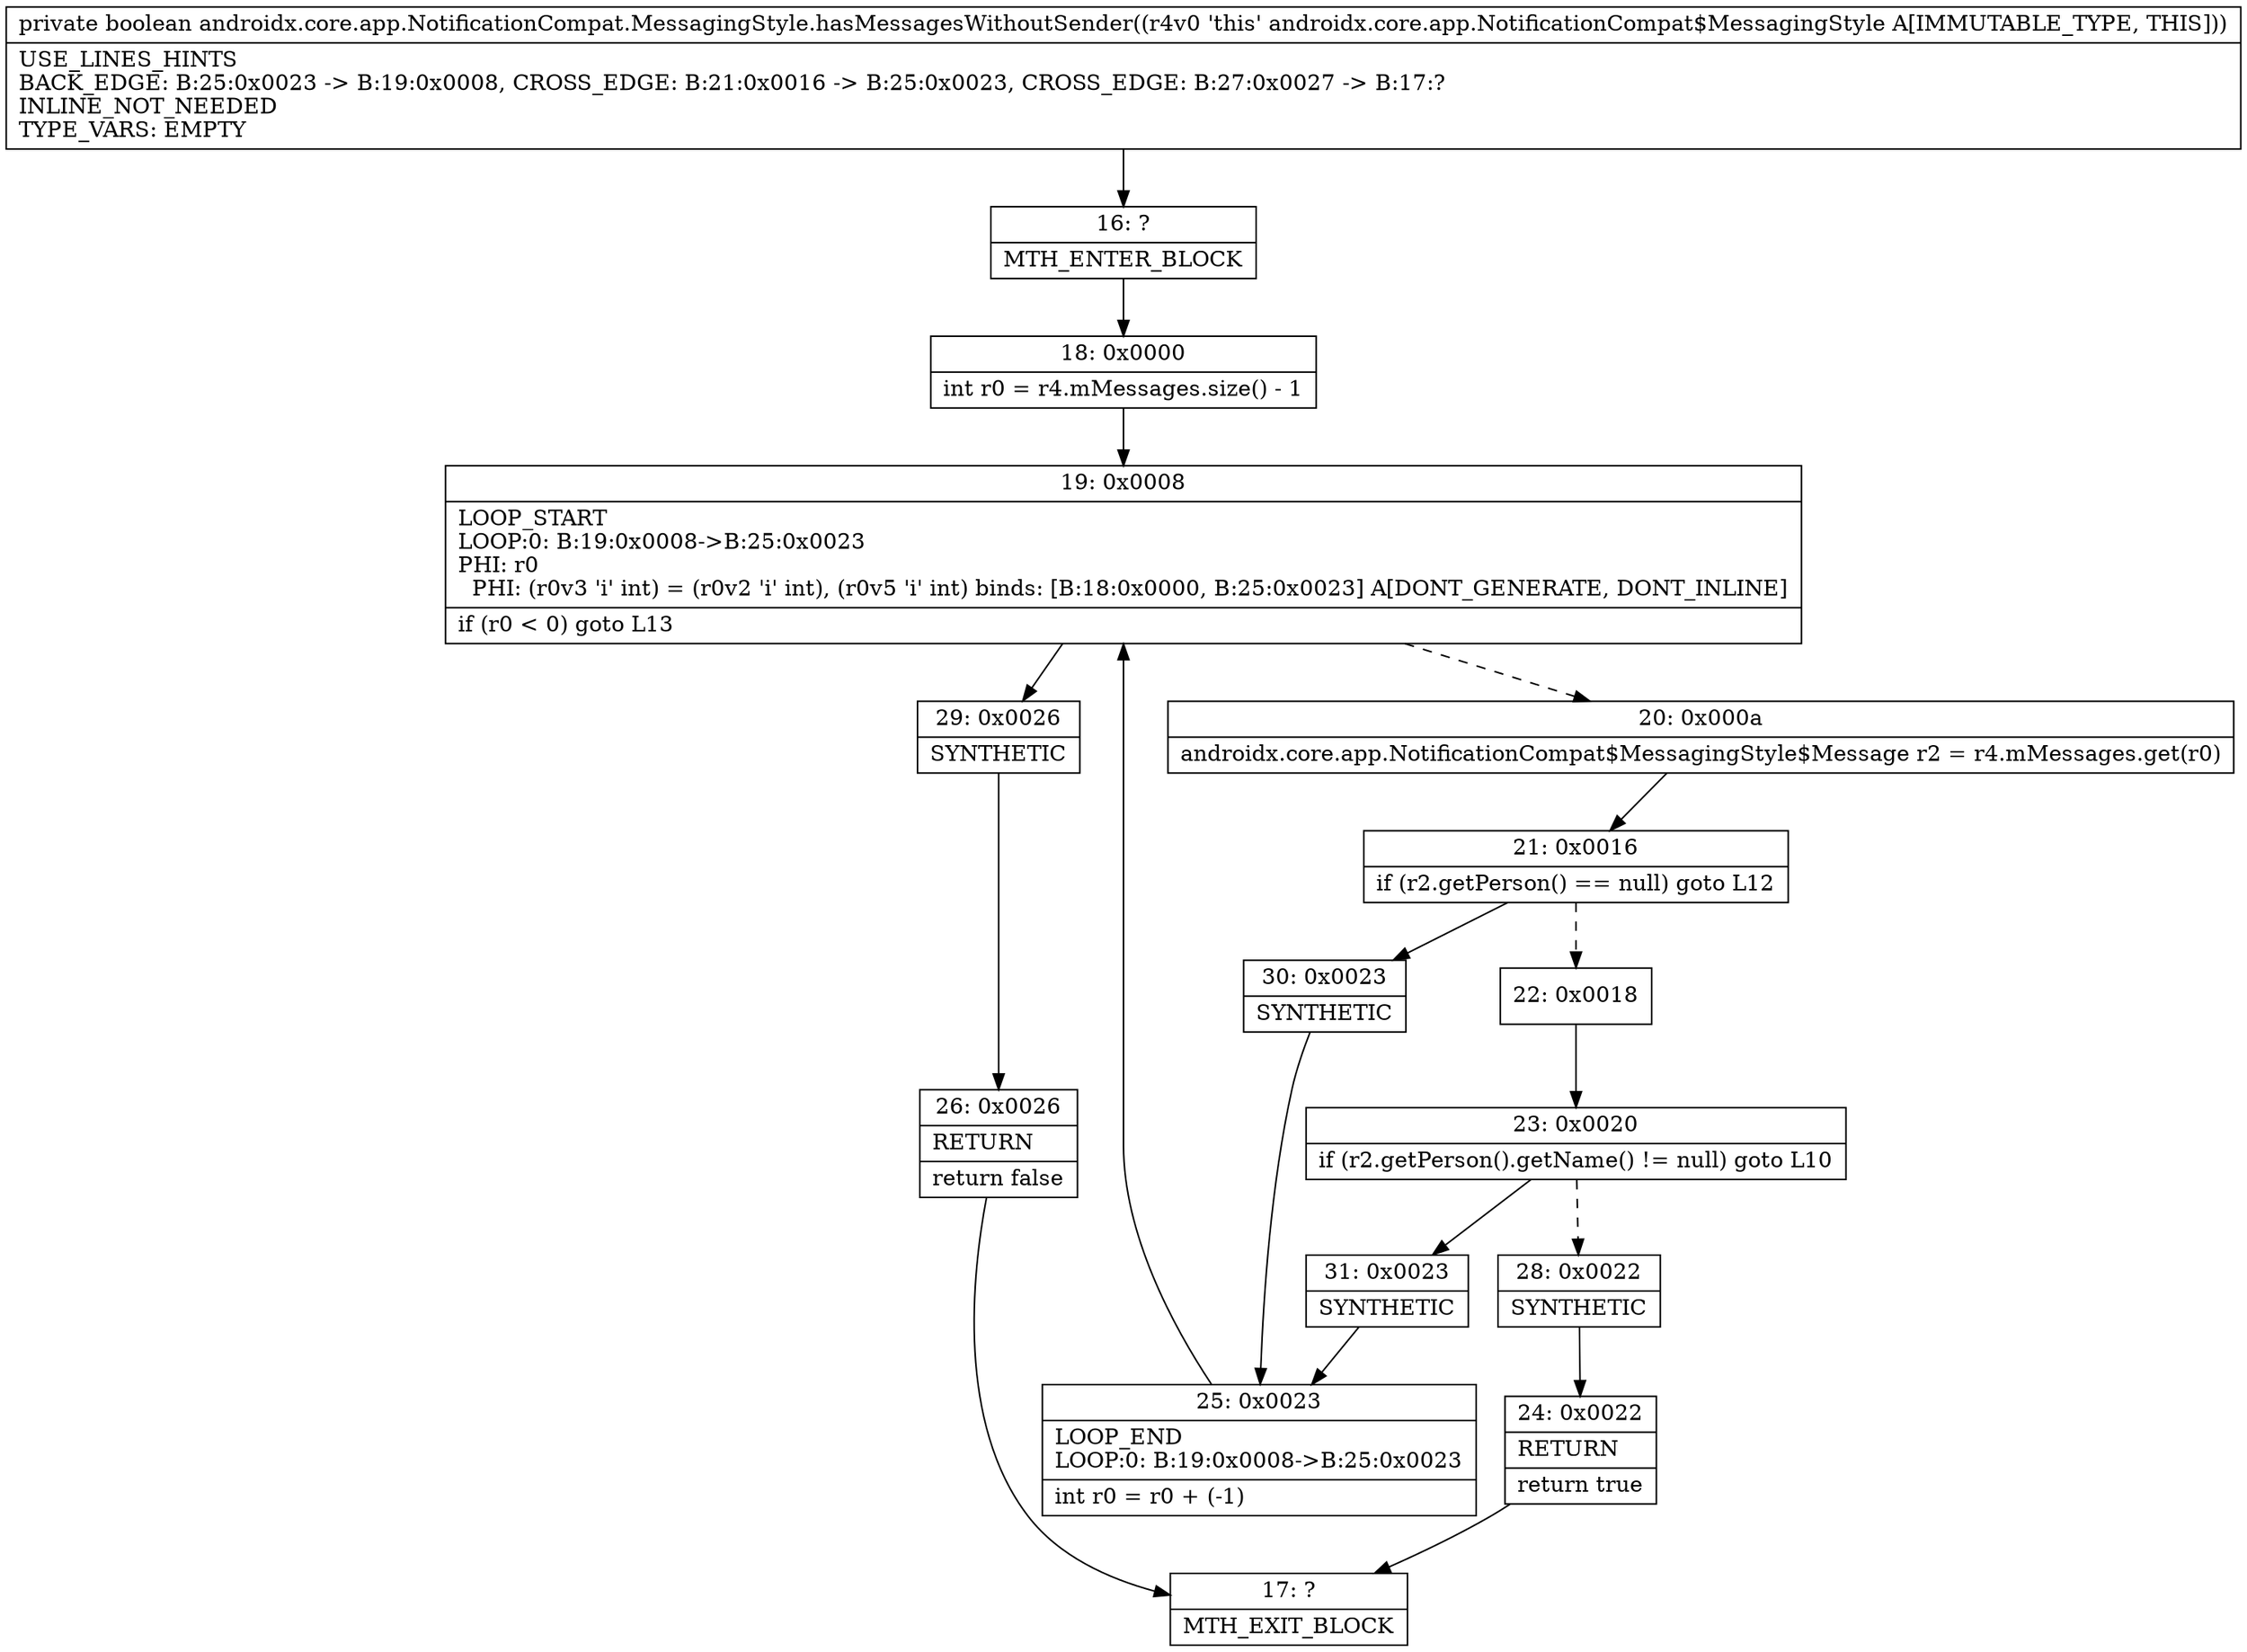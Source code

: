 digraph "CFG forandroidx.core.app.NotificationCompat.MessagingStyle.hasMessagesWithoutSender()Z" {
Node_16 [shape=record,label="{16\:\ ?|MTH_ENTER_BLOCK\l}"];
Node_18 [shape=record,label="{18\:\ 0x0000|int r0 = r4.mMessages.size() \- 1\l}"];
Node_19 [shape=record,label="{19\:\ 0x0008|LOOP_START\lLOOP:0: B:19:0x0008\-\>B:25:0x0023\lPHI: r0 \l  PHI: (r0v3 'i' int) = (r0v2 'i' int), (r0v5 'i' int) binds: [B:18:0x0000, B:25:0x0023] A[DONT_GENERATE, DONT_INLINE]\l|if (r0 \< 0) goto L13\l}"];
Node_20 [shape=record,label="{20\:\ 0x000a|androidx.core.app.NotificationCompat$MessagingStyle$Message r2 = r4.mMessages.get(r0)\l}"];
Node_21 [shape=record,label="{21\:\ 0x0016|if (r2.getPerson() == null) goto L12\l}"];
Node_22 [shape=record,label="{22\:\ 0x0018}"];
Node_23 [shape=record,label="{23\:\ 0x0020|if (r2.getPerson().getName() != null) goto L10\l}"];
Node_28 [shape=record,label="{28\:\ 0x0022|SYNTHETIC\l}"];
Node_24 [shape=record,label="{24\:\ 0x0022|RETURN\l|return true\l}"];
Node_17 [shape=record,label="{17\:\ ?|MTH_EXIT_BLOCK\l}"];
Node_31 [shape=record,label="{31\:\ 0x0023|SYNTHETIC\l}"];
Node_25 [shape=record,label="{25\:\ 0x0023|LOOP_END\lLOOP:0: B:19:0x0008\-\>B:25:0x0023\l|int r0 = r0 + (\-1)\l}"];
Node_30 [shape=record,label="{30\:\ 0x0023|SYNTHETIC\l}"];
Node_29 [shape=record,label="{29\:\ 0x0026|SYNTHETIC\l}"];
Node_26 [shape=record,label="{26\:\ 0x0026|RETURN\l|return false\l}"];
MethodNode[shape=record,label="{private boolean androidx.core.app.NotificationCompat.MessagingStyle.hasMessagesWithoutSender((r4v0 'this' androidx.core.app.NotificationCompat$MessagingStyle A[IMMUTABLE_TYPE, THIS]))  | USE_LINES_HINTS\lBACK_EDGE: B:25:0x0023 \-\> B:19:0x0008, CROSS_EDGE: B:21:0x0016 \-\> B:25:0x0023, CROSS_EDGE: B:27:0x0027 \-\> B:17:?\lINLINE_NOT_NEEDED\lTYPE_VARS: EMPTY\l}"];
MethodNode -> Node_16;Node_16 -> Node_18;
Node_18 -> Node_19;
Node_19 -> Node_20[style=dashed];
Node_19 -> Node_29;
Node_20 -> Node_21;
Node_21 -> Node_22[style=dashed];
Node_21 -> Node_30;
Node_22 -> Node_23;
Node_23 -> Node_28[style=dashed];
Node_23 -> Node_31;
Node_28 -> Node_24;
Node_24 -> Node_17;
Node_31 -> Node_25;
Node_25 -> Node_19;
Node_30 -> Node_25;
Node_29 -> Node_26;
Node_26 -> Node_17;
}


